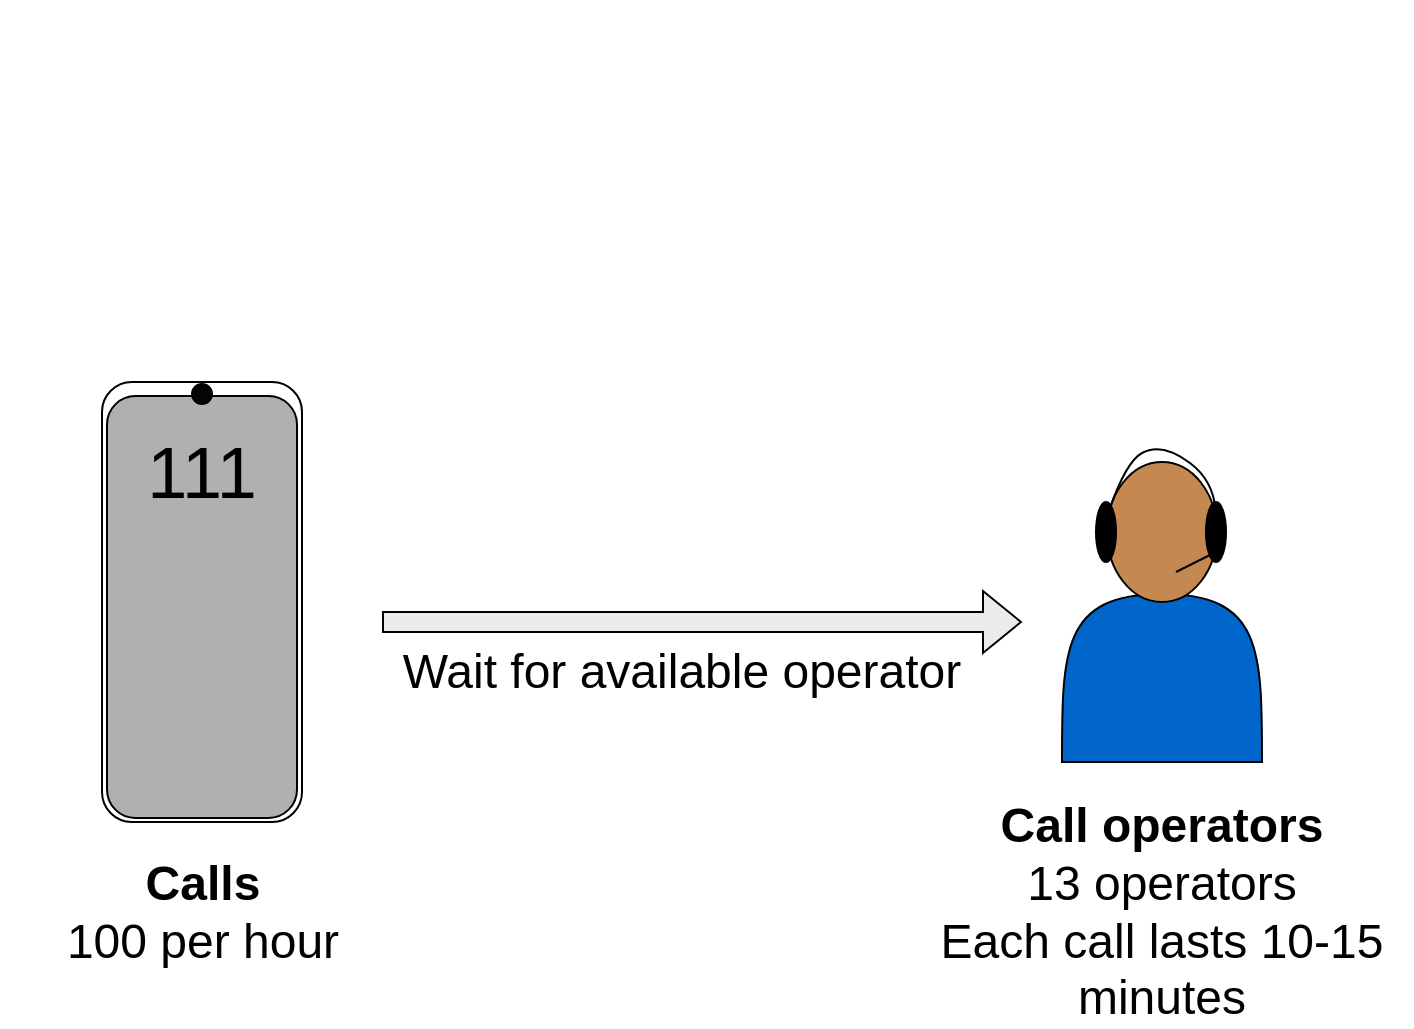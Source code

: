 <mxfile version="24.7.17">
  <diagram name="Page-1" id="NLeWijuplnK_P19Hk09n">
    <mxGraphModel dx="1928" dy="983" grid="1" gridSize="10" guides="1" tooltips="1" connect="1" arrows="1" fold="1" page="1" pageScale="1" pageWidth="827" pageHeight="1169" math="0" shadow="0">
      <root>
        <mxCell id="0" />
        <mxCell id="1" parent="0" />
        <mxCell id="r9qKXJP48PfzUs8szVPf-1" value="" style="rounded=1;whiteSpace=wrap;html=1;" vertex="1" parent="1">
          <mxGeometry x="50" y="190" width="100" height="220" as="geometry" />
        </mxCell>
        <mxCell id="r9qKXJP48PfzUs8szVPf-2" value="" style="rounded=1;whiteSpace=wrap;html=1;fillColor=#B0B0B0;" vertex="1" parent="1">
          <mxGeometry x="52.5" y="197" width="95" height="211" as="geometry" />
        </mxCell>
        <mxCell id="r9qKXJP48PfzUs8szVPf-3" value="" style="ellipse;whiteSpace=wrap;html=1;aspect=fixed;" vertex="1" parent="1">
          <mxGeometry x="NaN" y="NaN" width="NaN" height="30" as="geometry" />
        </mxCell>
        <mxCell id="r9qKXJP48PfzUs8szVPf-4" value="" style="ellipse;whiteSpace=wrap;html=1;aspect=fixed;fillColor=#050505;" vertex="1" parent="1">
          <mxGeometry x="95" y="191" width="10" height="10" as="geometry" />
        </mxCell>
        <mxCell id="r9qKXJP48PfzUs8szVPf-5" value="&lt;font style=&quot;font-size: 36px;&quot;&gt;111&lt;/font&gt;" style="text;html=1;align=center;verticalAlign=middle;whiteSpace=wrap;rounded=0;" vertex="1" parent="1">
          <mxGeometry x="70" y="220" width="60" height="30" as="geometry" />
        </mxCell>
        <mxCell id="r9qKXJP48PfzUs8szVPf-6" value="&lt;font style=&quot;font-size: 24px;&quot;&gt;&lt;b&gt;Calls&lt;/b&gt;&lt;/font&gt;&lt;div&gt;&lt;font style=&quot;font-size: 24px;&quot;&gt;100 per hour&lt;/font&gt;&lt;/div&gt;" style="text;html=1;align=center;verticalAlign=middle;whiteSpace=wrap;rounded=0;" vertex="1" parent="1">
          <mxGeometry x="19.75" y="440" width="160.5" height="30" as="geometry" />
        </mxCell>
        <mxCell id="r9qKXJP48PfzUs8szVPf-7" value="" style="shape=flexArrow;endArrow=classic;html=1;rounded=0;fillColor=#EBEBEB;" edge="1" parent="1">
          <mxGeometry width="50" height="50" relative="1" as="geometry">
            <mxPoint x="190" y="310" as="sourcePoint" />
            <mxPoint x="510" y="310" as="targetPoint" />
          </mxGeometry>
        </mxCell>
        <mxCell id="r9qKXJP48PfzUs8szVPf-18" value="&lt;span style=&quot;font-size: 24px;&quot;&gt;Wait for available operator&lt;/span&gt;" style="text;html=1;align=center;verticalAlign=middle;whiteSpace=wrap;rounded=0;" vertex="1" parent="1">
          <mxGeometry x="180.25" y="320" width="320" height="30" as="geometry" />
        </mxCell>
        <mxCell id="r9qKXJP48PfzUs8szVPf-19" value="" style="group" vertex="1" connectable="0" parent="1">
          <mxGeometry x="530" y="220" width="100" height="160" as="geometry" />
        </mxCell>
        <mxCell id="r9qKXJP48PfzUs8szVPf-8" value="" style="shape=actor;whiteSpace=wrap;html=1;fillColor=#0066CC;" vertex="1" parent="r9qKXJP48PfzUs8szVPf-19">
          <mxGeometry y="20" width="100" height="140" as="geometry" />
        </mxCell>
        <mxCell id="r9qKXJP48PfzUs8szVPf-11" value="" style="ellipse;whiteSpace=wrap;html=1;rotation=-90;fillColor=#C48850;" vertex="1" parent="r9qKXJP48PfzUs8szVPf-19">
          <mxGeometry x="15" y="17.5" width="70" height="55" as="geometry" />
        </mxCell>
        <mxCell id="r9qKXJP48PfzUs8szVPf-13" value="" style="ellipse;whiteSpace=wrap;html=1;rotation=90;fillColor=#000000;strokeColor=default;" vertex="1" parent="r9qKXJP48PfzUs8szVPf-19">
          <mxGeometry x="7" y="40" width="30" height="10" as="geometry" />
        </mxCell>
        <mxCell id="r9qKXJP48PfzUs8szVPf-14" value="" style="ellipse;whiteSpace=wrap;html=1;rotation=90;fillColor=#000000;" vertex="1" parent="r9qKXJP48PfzUs8szVPf-19">
          <mxGeometry x="62" y="40" width="30" height="10" as="geometry" />
        </mxCell>
        <mxCell id="r9qKXJP48PfzUs8szVPf-16" value="" style="curved=1;endArrow=classic;html=1;rounded=0;entryX=0;entryY=0.5;entryDx=0;entryDy=0;strokeColor=default;" edge="1" parent="r9qKXJP48PfzUs8szVPf-19">
          <mxGeometry width="50" height="50" relative="1" as="geometry">
            <mxPoint x="19.5" y="47" as="sourcePoint" />
            <mxPoint x="76.5" y="47" as="targetPoint" />
            <Array as="points">
              <mxPoint x="30" y="11" />
              <mxPoint x="50" />
              <mxPoint x="78" y="21" />
            </Array>
          </mxGeometry>
        </mxCell>
        <mxCell id="r9qKXJP48PfzUs8szVPf-17" value="" style="endArrow=none;html=1;rounded=0;" edge="1" parent="r9qKXJP48PfzUs8szVPf-19">
          <mxGeometry width="50" height="50" relative="1" as="geometry">
            <mxPoint x="77" y="55" as="sourcePoint" />
            <mxPoint x="57" y="65" as="targetPoint" />
          </mxGeometry>
        </mxCell>
        <mxCell id="r9qKXJP48PfzUs8szVPf-20" value="&lt;span style=&quot;font-size: 24px;&quot;&gt;&lt;b&gt;Call operators&lt;/b&gt;&lt;/span&gt;&lt;div&gt;&lt;span style=&quot;font-size: 24px;&quot;&gt;13 operators&lt;/span&gt;&lt;/div&gt;&lt;div&gt;&lt;span style=&quot;font-size: 24px;&quot;&gt;Each call lasts 10-15 minutes&lt;/span&gt;&lt;/div&gt;" style="text;html=1;align=center;verticalAlign=middle;whiteSpace=wrap;rounded=0;" vertex="1" parent="1">
          <mxGeometry x="455.13" y="440" width="249.75" height="30" as="geometry" />
        </mxCell>
      </root>
    </mxGraphModel>
  </diagram>
</mxfile>
